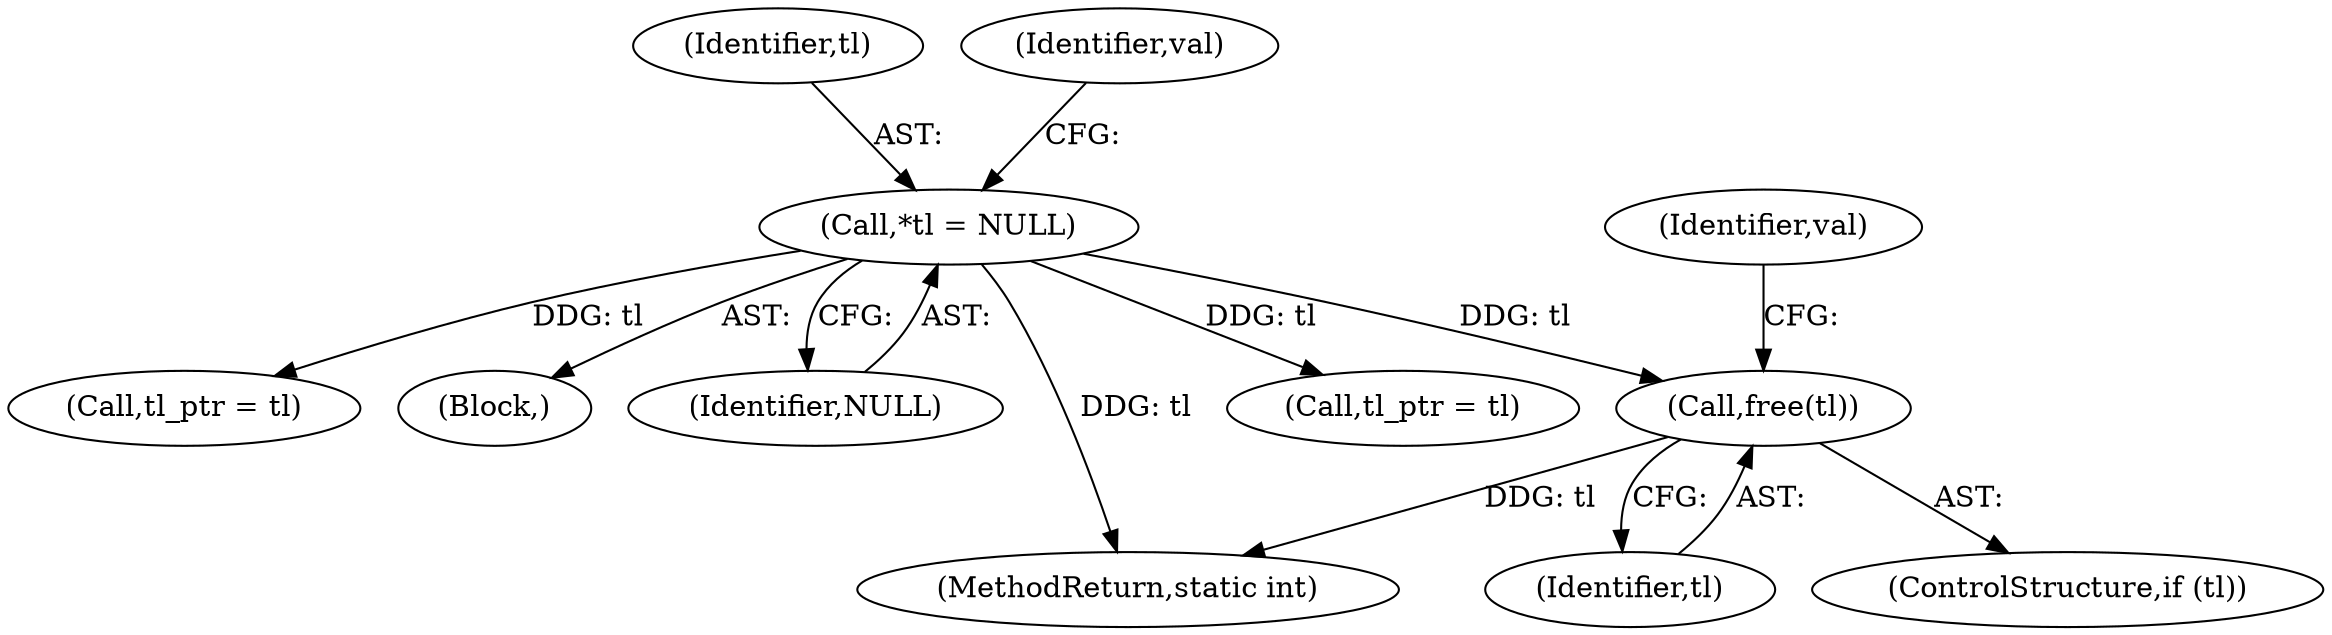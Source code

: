 digraph "0_OpenSC_8fe377e93b4b56060e5bbfb6f3142ceaeca744fa_3@API" {
"1000621" [label="(Call,free(tl))"];
"1000127" [label="(Call,*tl = NULL)"];
"1000414" [label="(Call,tl_ptr = tl)"];
"1000624" [label="(Identifier,val)"];
"1000619" [label="(ControlStructure,if (tl))"];
"1000127" [label="(Call,*tl = NULL)"];
"1000116" [label="(Block,)"];
"1000129" [label="(Identifier,NULL)"];
"1000633" [label="(MethodReturn,static int)"];
"1000305" [label="(Call,tl_ptr = tl)"];
"1000621" [label="(Call,free(tl))"];
"1000128" [label="(Identifier,tl)"];
"1000132" [label="(Identifier,val)"];
"1000622" [label="(Identifier,tl)"];
"1000621" -> "1000619"  [label="AST: "];
"1000621" -> "1000622"  [label="CFG: "];
"1000622" -> "1000621"  [label="AST: "];
"1000624" -> "1000621"  [label="CFG: "];
"1000621" -> "1000633"  [label="DDG: tl"];
"1000127" -> "1000621"  [label="DDG: tl"];
"1000127" -> "1000116"  [label="AST: "];
"1000127" -> "1000129"  [label="CFG: "];
"1000128" -> "1000127"  [label="AST: "];
"1000129" -> "1000127"  [label="AST: "];
"1000132" -> "1000127"  [label="CFG: "];
"1000127" -> "1000633"  [label="DDG: tl"];
"1000127" -> "1000305"  [label="DDG: tl"];
"1000127" -> "1000414"  [label="DDG: tl"];
}
